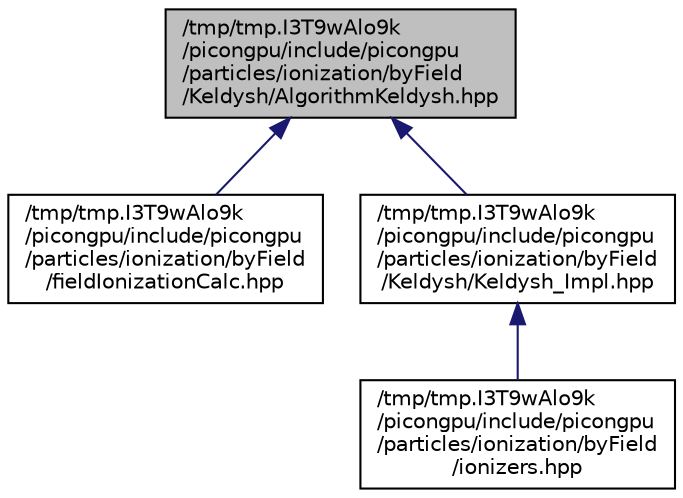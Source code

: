 digraph "/tmp/tmp.I3T9wAlo9k/picongpu/include/picongpu/particles/ionization/byField/Keldysh/AlgorithmKeldysh.hpp"
{
 // LATEX_PDF_SIZE
  edge [fontname="Helvetica",fontsize="10",labelfontname="Helvetica",labelfontsize="10"];
  node [fontname="Helvetica",fontsize="10",shape=record];
  Node1 [label="/tmp/tmp.I3T9wAlo9k\l/picongpu/include/picongpu\l/particles/ionization/byField\l/Keldysh/AlgorithmKeldysh.hpp",height=0.2,width=0.4,color="black", fillcolor="grey75", style="filled", fontcolor="black",tooltip=" "];
  Node1 -> Node2 [dir="back",color="midnightblue",fontsize="10",style="solid",fontname="Helvetica"];
  Node2 [label="/tmp/tmp.I3T9wAlo9k\l/picongpu/include/picongpu\l/particles/ionization/byField\l/fieldIonizationCalc.hpp",height=0.2,width=0.4,color="black", fillcolor="white", style="filled",URL="$field_ionization_calc_8hpp_source.html",tooltip=" "];
  Node1 -> Node3 [dir="back",color="midnightblue",fontsize="10",style="solid",fontname="Helvetica"];
  Node3 [label="/tmp/tmp.I3T9wAlo9k\l/picongpu/include/picongpu\l/particles/ionization/byField\l/Keldysh/Keldysh_Impl.hpp",height=0.2,width=0.4,color="black", fillcolor="white", style="filled",URL="$_keldysh___impl_8hpp_source.html",tooltip=" "];
  Node3 -> Node4 [dir="back",color="midnightblue",fontsize="10",style="solid",fontname="Helvetica"];
  Node4 [label="/tmp/tmp.I3T9wAlo9k\l/picongpu/include/picongpu\l/particles/ionization/byField\l/ionizers.hpp",height=0.2,width=0.4,color="black", fillcolor="white", style="filled",URL="$by_field_2ionizers_8hpp.html",tooltip=" "];
}
